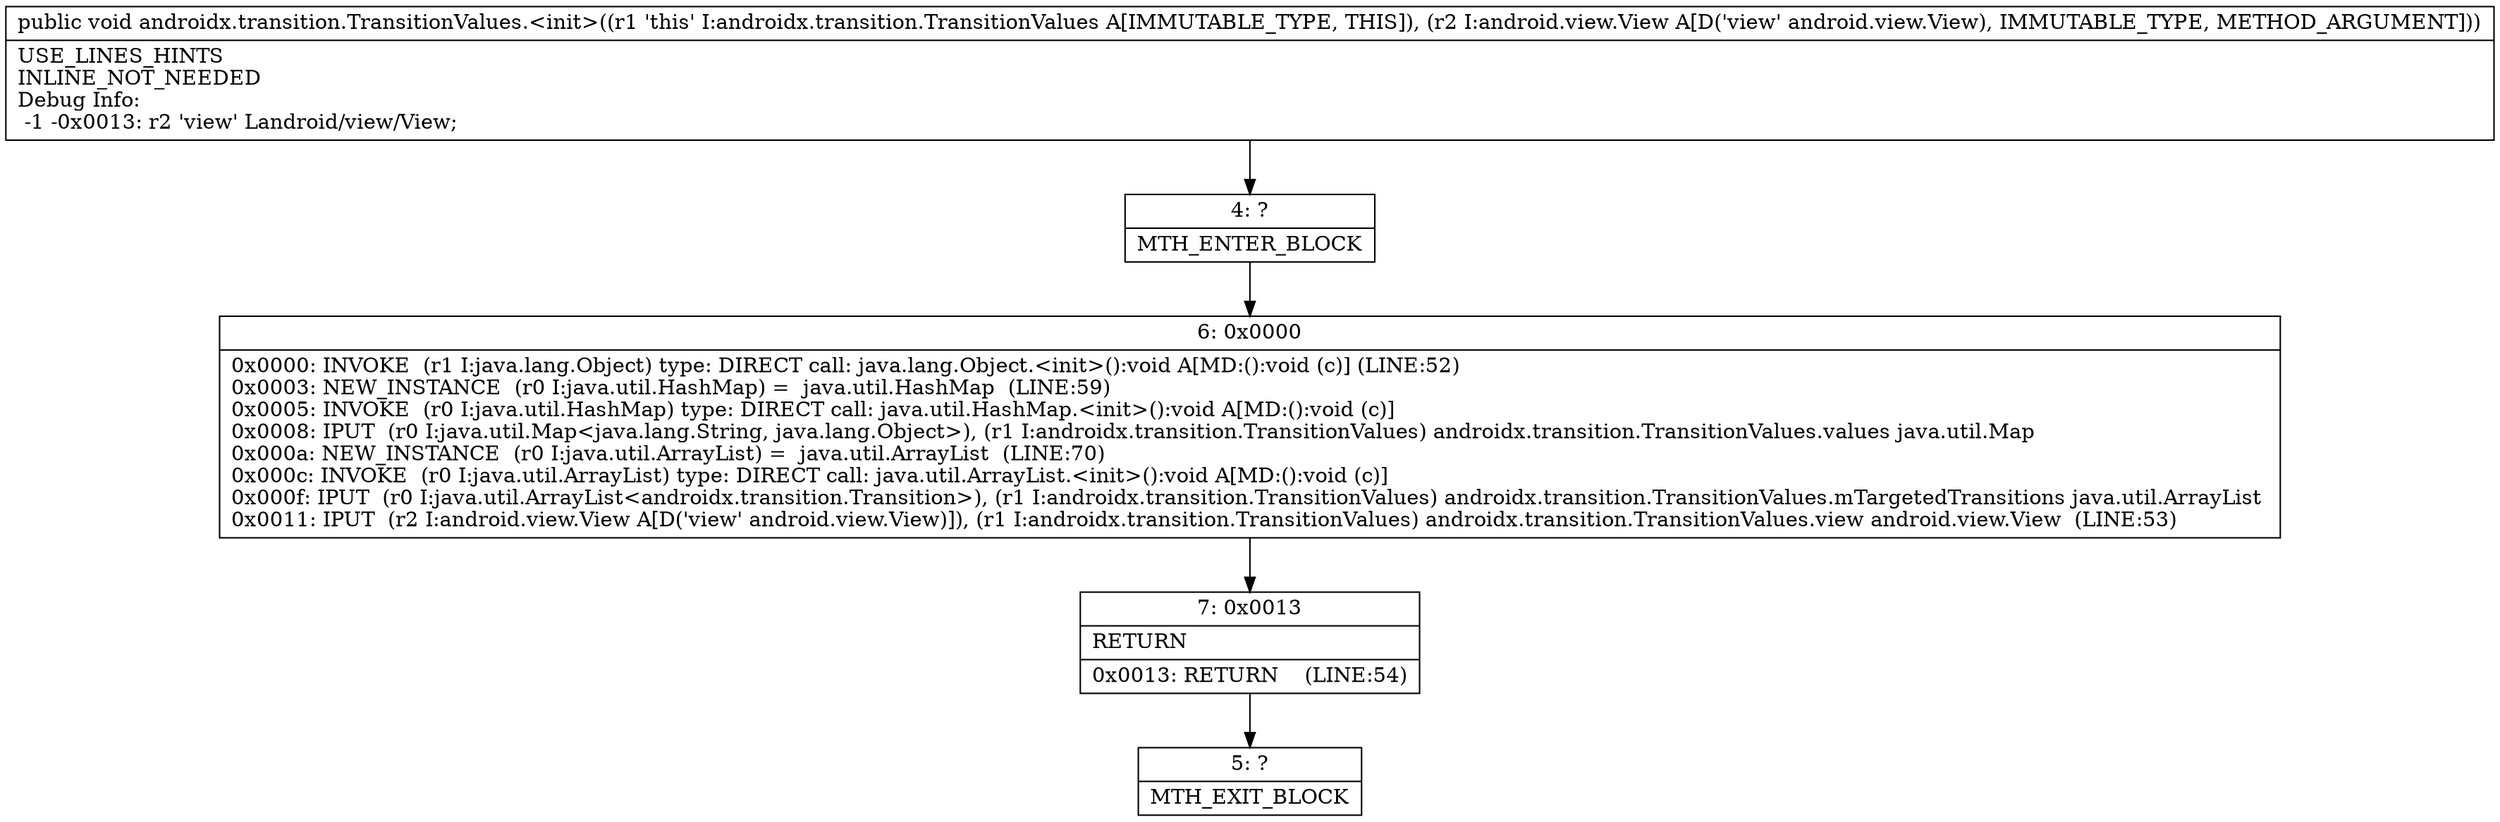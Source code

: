 digraph "CFG forandroidx.transition.TransitionValues.\<init\>(Landroid\/view\/View;)V" {
Node_4 [shape=record,label="{4\:\ ?|MTH_ENTER_BLOCK\l}"];
Node_6 [shape=record,label="{6\:\ 0x0000|0x0000: INVOKE  (r1 I:java.lang.Object) type: DIRECT call: java.lang.Object.\<init\>():void A[MD:():void (c)] (LINE:52)\l0x0003: NEW_INSTANCE  (r0 I:java.util.HashMap) =  java.util.HashMap  (LINE:59)\l0x0005: INVOKE  (r0 I:java.util.HashMap) type: DIRECT call: java.util.HashMap.\<init\>():void A[MD:():void (c)]\l0x0008: IPUT  (r0 I:java.util.Map\<java.lang.String, java.lang.Object\>), (r1 I:androidx.transition.TransitionValues) androidx.transition.TransitionValues.values java.util.Map \l0x000a: NEW_INSTANCE  (r0 I:java.util.ArrayList) =  java.util.ArrayList  (LINE:70)\l0x000c: INVOKE  (r0 I:java.util.ArrayList) type: DIRECT call: java.util.ArrayList.\<init\>():void A[MD:():void (c)]\l0x000f: IPUT  (r0 I:java.util.ArrayList\<androidx.transition.Transition\>), (r1 I:androidx.transition.TransitionValues) androidx.transition.TransitionValues.mTargetedTransitions java.util.ArrayList \l0x0011: IPUT  (r2 I:android.view.View A[D('view' android.view.View)]), (r1 I:androidx.transition.TransitionValues) androidx.transition.TransitionValues.view android.view.View  (LINE:53)\l}"];
Node_7 [shape=record,label="{7\:\ 0x0013|RETURN\l|0x0013: RETURN    (LINE:54)\l}"];
Node_5 [shape=record,label="{5\:\ ?|MTH_EXIT_BLOCK\l}"];
MethodNode[shape=record,label="{public void androidx.transition.TransitionValues.\<init\>((r1 'this' I:androidx.transition.TransitionValues A[IMMUTABLE_TYPE, THIS]), (r2 I:android.view.View A[D('view' android.view.View), IMMUTABLE_TYPE, METHOD_ARGUMENT]))  | USE_LINES_HINTS\lINLINE_NOT_NEEDED\lDebug Info:\l  \-1 \-0x0013: r2 'view' Landroid\/view\/View;\l}"];
MethodNode -> Node_4;Node_4 -> Node_6;
Node_6 -> Node_7;
Node_7 -> Node_5;
}

